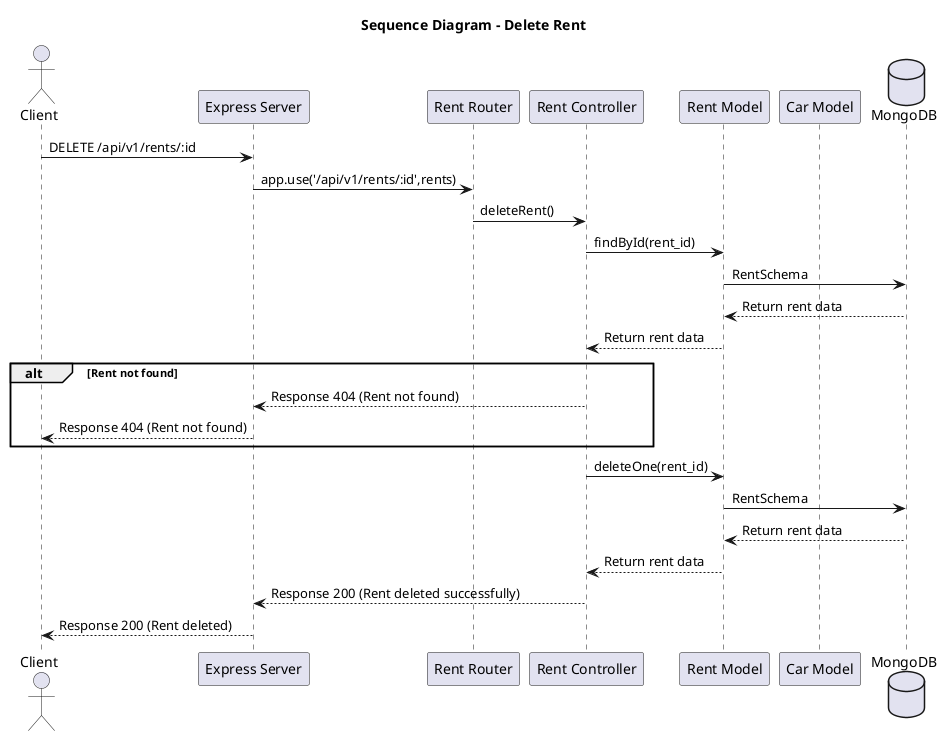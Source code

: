@startuml
title Sequence Diagram - Delete Rent

actor Client
participant "Express Server" as Server
participant "Rent Router" as Router
participant "Rent Controller" as Controller
participant "Rent Model" as RentModel
participant "Car Model" as CarModel
database "MongoDB" as DB

Client -> Server: DELETE /api/v1/rents/:id
Server -> Router: app.use('/api/v1/rents/:id',rents)
Router -> Controller: deleteRent()

Controller -> RentModel: findById(rent_id)
RentModel -> DB: RentSchema
DB --> RentModel: Return rent data
RentModel --> Controller: Return rent data

alt Rent not found
    Controller --> Server: Response 404 (Rent not found)
    Server --> Client: Response 404 (Rent not found)
end

Controller -> RentModel: deleteOne(rent_id)
RentModel -> DB: RentSchema
DB --> RentModel: Return rent data
RentModel --> Controller: Return rent data

Controller --> Server: Response 200 (Rent deleted successfully)
Server --> Client: Response 200 (Rent deleted)

@enduml
